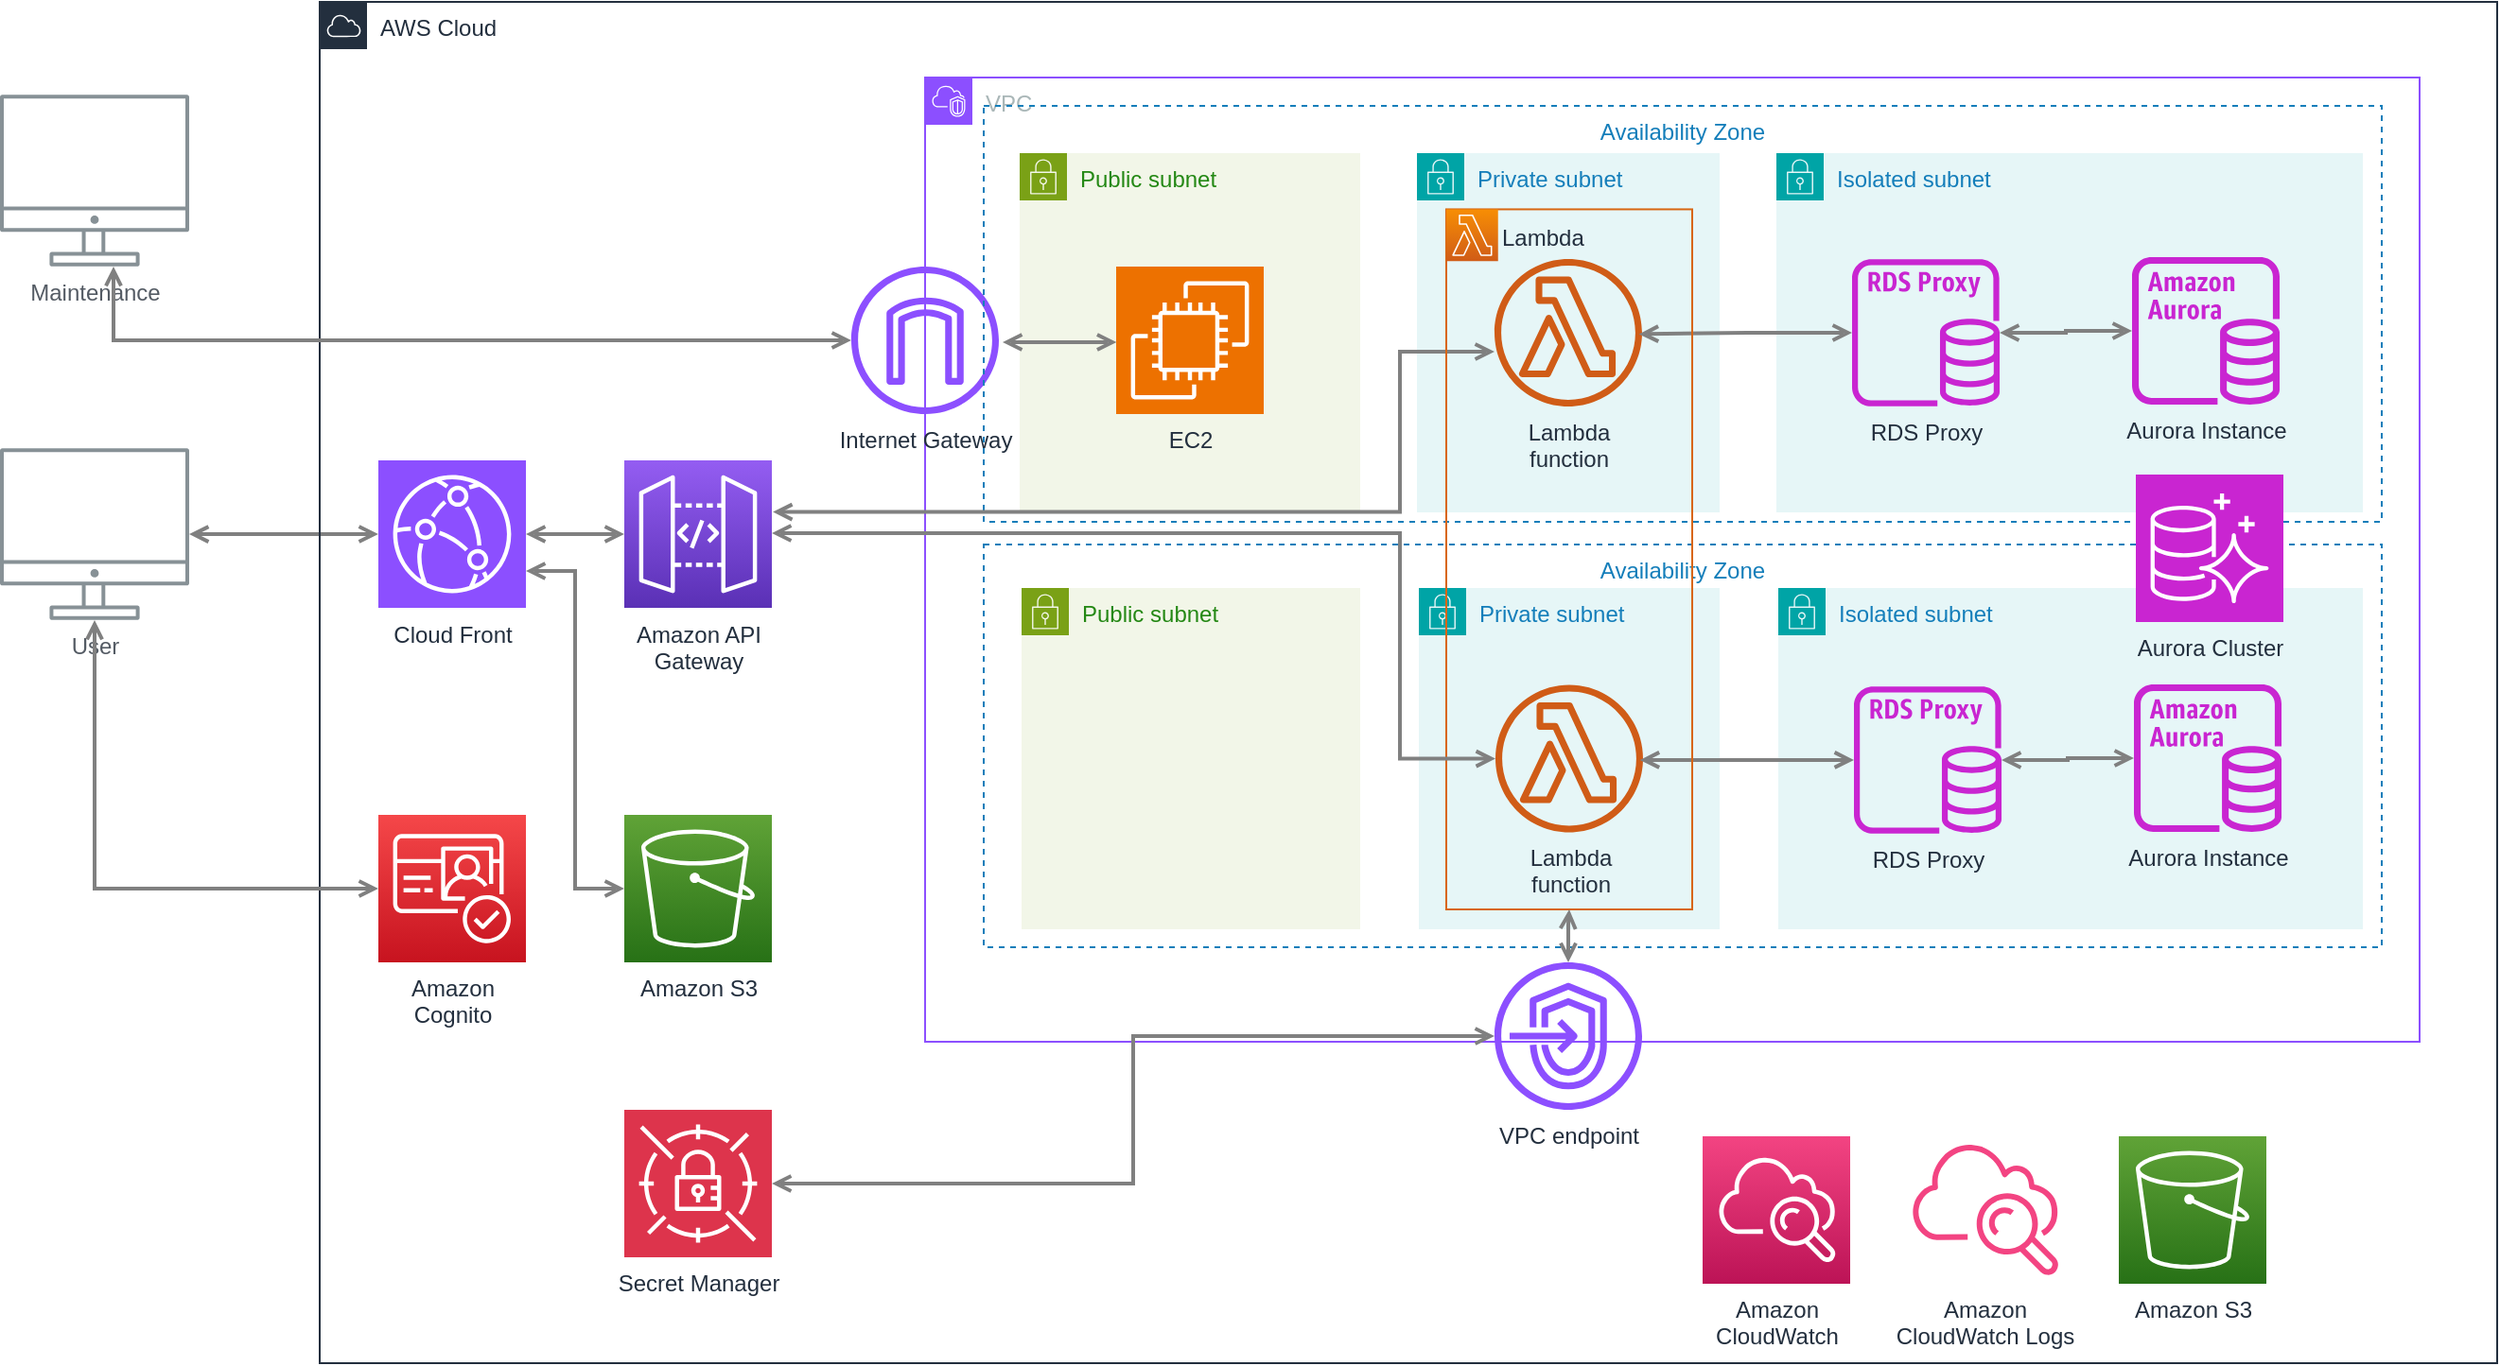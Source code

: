 <mxfile version="24.8.4">
  <diagram id="Ht1M8jgEwFfnCIfOTk4-" name="Page-1">
    <mxGraphModel dx="1908" dy="1145" grid="1" gridSize="10" guides="1" tooltips="1" connect="1" arrows="1" fold="1" page="1" pageScale="1" pageWidth="1169" pageHeight="827" math="0" shadow="0">
      <root>
        <mxCell id="0" />
        <mxCell id="1" parent="0" />
        <mxCell id="UmNjkbrYyaK0S5LqLpap-30" value="Isolated subnet" style="points=[[0,0],[0.25,0],[0.5,0],[0.75,0],[1,0],[1,0.25],[1,0.5],[1,0.75],[1,1],[0.75,1],[0.5,1],[0.25,1],[0,1],[0,0.75],[0,0.5],[0,0.25]];outlineConnect=0;gradientColor=none;html=1;whiteSpace=wrap;fontSize=12;fontStyle=0;container=1;pointerEvents=0;collapsible=0;recursiveResize=0;shape=mxgraph.aws4.group;grIcon=mxgraph.aws4.group_security_group;grStroke=0;strokeColor=#00A4A6;fillColor=#E6F6F7;verticalAlign=top;align=left;spacingLeft=30;fontColor=#147EBA;dashed=0;" vertex="1" parent="1">
          <mxGeometry x="980" y="310" width="309" height="180.5" as="geometry" />
        </mxCell>
        <mxCell id="UmNjkbrYyaK0S5LqLpap-31" value="RDS Proxy" style="sketch=0;outlineConnect=0;fontColor=#232F3E;gradientColor=none;fillColor=#C925D1;strokeColor=none;dashed=0;verticalLabelPosition=bottom;verticalAlign=top;align=center;html=1;fontSize=12;fontStyle=0;aspect=fixed;pointerEvents=1;shape=mxgraph.aws4.rds_proxy;" vertex="1" parent="UmNjkbrYyaK0S5LqLpap-30">
          <mxGeometry x="40" y="52" width="78" height="78" as="geometry" />
        </mxCell>
        <mxCell id="UmNjkbrYyaK0S5LqLpap-32" value="Aurora Instance" style="sketch=0;outlineConnect=0;fontColor=#232F3E;gradientColor=none;fillColor=#C925D1;strokeColor=none;dashed=0;verticalLabelPosition=bottom;verticalAlign=top;align=center;html=1;fontSize=12;fontStyle=0;aspect=fixed;pointerEvents=1;shape=mxgraph.aws4.aurora_instance;" vertex="1" parent="UmNjkbrYyaK0S5LqLpap-30">
          <mxGeometry x="188" y="51" width="78" height="78" as="geometry" />
        </mxCell>
        <mxCell id="UmNjkbrYyaK0S5LqLpap-33" style="edgeStyle=orthogonalEdgeStyle;rounded=0;orthogonalLoop=1;jettySize=auto;html=1;startArrow=open;startFill=0;endArrow=open;endFill=0;strokeWidth=2;strokeColor=#808080;" edge="1" parent="UmNjkbrYyaK0S5LqLpap-30" source="UmNjkbrYyaK0S5LqLpap-31" target="UmNjkbrYyaK0S5LqLpap-32">
          <mxGeometry relative="1" as="geometry">
            <mxPoint x="-272" y="282" as="sourcePoint" />
            <mxPoint x="-129.5" y="190.077" as="targetPoint" />
          </mxGeometry>
        </mxCell>
        <mxCell id="UEzPUAAOIrF-is8g5C7q-128" style="edgeStyle=orthogonalEdgeStyle;rounded=0;orthogonalLoop=1;jettySize=auto;html=1;startArrow=open;startFill=0;endArrow=open;endFill=0;strokeWidth=2;strokeColor=#808080;entryX=0;entryY=0.5;entryDx=0;entryDy=0;entryPerimeter=0;" parent="1" source="UEzPUAAOIrF-is8g5C7q-109" target="UmNjkbrYyaK0S5LqLpap-4" edge="1">
          <mxGeometry relative="1" as="geometry" />
        </mxCell>
        <mxCell id="UEzPUAAOIrF-is8g5C7q-109" value="User" style="outlineConnect=0;gradientColor=none;fontColor=#545B64;strokeColor=none;fillColor=#879196;dashed=0;verticalLabelPosition=bottom;verticalAlign=top;align=center;html=1;fontSize=12;fontStyle=0;aspect=fixed;shape=mxgraph.aws4.illustration_desktop;pointerEvents=1;labelBackgroundColor=#ffffff;" parent="1" vertex="1">
          <mxGeometry x="40" y="236" width="100" height="91" as="geometry" />
        </mxCell>
        <mxCell id="UmNjkbrYyaK0S5LqLpap-2" value="AWS Cloud" style="points=[[0,0],[0.25,0],[0.5,0],[0.75,0],[1,0],[1,0.25],[1,0.5],[1,0.75],[1,1],[0.75,1],[0.5,1],[0.25,1],[0,1],[0,0.75],[0,0.5],[0,0.25]];outlineConnect=0;gradientColor=none;html=1;whiteSpace=wrap;fontSize=12;fontStyle=0;container=1;pointerEvents=0;collapsible=0;recursiveResize=0;shape=mxgraph.aws4.group;grIcon=mxgraph.aws4.group_aws_cloud;strokeColor=#232F3E;fillColor=none;verticalAlign=top;align=left;spacingLeft=30;fontColor=#232F3E;dashed=0;" vertex="1" parent="1">
          <mxGeometry x="209" width="1151" height="720" as="geometry" />
        </mxCell>
        <mxCell id="UmNjkbrYyaK0S5LqLpap-15" value="VPC" style="points=[[0,0],[0.25,0],[0.5,0],[0.75,0],[1,0],[1,0.25],[1,0.5],[1,0.75],[1,1],[0.75,1],[0.5,1],[0.25,1],[0,1],[0,0.75],[0,0.5],[0,0.25]];outlineConnect=0;gradientColor=none;html=1;whiteSpace=wrap;fontSize=12;fontStyle=0;container=1;pointerEvents=0;collapsible=0;recursiveResize=0;shape=mxgraph.aws4.group;grIcon=mxgraph.aws4.group_vpc2;strokeColor=#8C4FFF;fillColor=none;verticalAlign=top;align=left;spacingLeft=30;fontColor=#AAB7B8;dashed=0;" vertex="1" parent="UmNjkbrYyaK0S5LqLpap-2">
          <mxGeometry x="320" y="40" width="790" height="510" as="geometry" />
        </mxCell>
        <mxCell id="UmNjkbrYyaK0S5LqLpap-12" value="Public subnet" style="points=[[0,0],[0.25,0],[0.5,0],[0.75,0],[1,0],[1,0.25],[1,0.5],[1,0.75],[1,1],[0.75,1],[0.5,1],[0.25,1],[0,1],[0,0.75],[0,0.5],[0,0.25]];outlineConnect=0;gradientColor=none;html=1;whiteSpace=wrap;fontSize=12;fontStyle=0;container=1;pointerEvents=0;collapsible=0;recursiveResize=0;shape=mxgraph.aws4.group;grIcon=mxgraph.aws4.group_security_group;grStroke=0;strokeColor=#7AA116;fillColor=#F2F6E8;verticalAlign=top;align=left;spacingLeft=30;fontColor=#248814;dashed=0;" vertex="1" parent="UmNjkbrYyaK0S5LqLpap-15">
          <mxGeometry x="50" y="40" width="180" height="190" as="geometry" />
        </mxCell>
        <mxCell id="UmNjkbrYyaK0S5LqLpap-22" value="EC2" style="sketch=0;points=[[0,0,0],[0.25,0,0],[0.5,0,0],[0.75,0,0],[1,0,0],[0,1,0],[0.25,1,0],[0.5,1,0],[0.75,1,0],[1,1,0],[0,0.25,0],[0,0.5,0],[0,0.75,0],[1,0.25,0],[1,0.5,0],[1,0.75,0]];outlineConnect=0;fontColor=#232F3E;fillColor=#ED7100;strokeColor=#ffffff;dashed=0;verticalLabelPosition=bottom;verticalAlign=top;align=center;html=1;fontSize=12;fontStyle=0;aspect=fixed;shape=mxgraph.aws4.resourceIcon;resIcon=mxgraph.aws4.ec2;" vertex="1" parent="UmNjkbrYyaK0S5LqLpap-12">
          <mxGeometry x="51" y="60" width="78" height="78" as="geometry" />
        </mxCell>
        <mxCell id="UmNjkbrYyaK0S5LqLpap-14" value="Private subnet" style="points=[[0,0],[0.25,0],[0.5,0],[0.75,0],[1,0],[1,0.25],[1,0.5],[1,0.75],[1,1],[0.75,1],[0.5,1],[0.25,1],[0,1],[0,0.75],[0,0.5],[0,0.25]];outlineConnect=0;gradientColor=none;html=1;whiteSpace=wrap;fontSize=12;fontStyle=0;container=1;pointerEvents=0;collapsible=0;recursiveResize=0;shape=mxgraph.aws4.group;grIcon=mxgraph.aws4.group_security_group;grStroke=0;strokeColor=#00A4A6;fillColor=#E6F6F7;verticalAlign=top;align=left;spacingLeft=30;fontColor=#147EBA;dashed=0;" vertex="1" parent="UmNjkbrYyaK0S5LqLpap-15">
          <mxGeometry x="260" y="40" width="160" height="190" as="geometry" />
        </mxCell>
        <mxCell id="UEzPUAAOIrF-is8g5C7q-115" value="Lambda&lt;br&gt;function" style="outlineConnect=0;fontColor=#232F3E;gradientColor=none;fillColor=#D05C17;strokeColor=none;dashed=0;verticalLabelPosition=bottom;verticalAlign=top;align=center;html=1;fontSize=12;fontStyle=0;aspect=fixed;pointerEvents=1;shape=mxgraph.aws4.lambda_function;labelBackgroundColor=none;" parent="UmNjkbrYyaK0S5LqLpap-14" vertex="1">
          <mxGeometry x="41" y="56" width="78" height="78" as="geometry" />
        </mxCell>
        <mxCell id="UmNjkbrYyaK0S5LqLpap-19" value="Isolated subnet" style="points=[[0,0],[0.25,0],[0.5,0],[0.75,0],[1,0],[1,0.25],[1,0.5],[1,0.75],[1,1],[0.75,1],[0.5,1],[0.25,1],[0,1],[0,0.75],[0,0.5],[0,0.25]];outlineConnect=0;gradientColor=none;html=1;whiteSpace=wrap;fontSize=12;fontStyle=0;container=1;pointerEvents=0;collapsible=0;recursiveResize=0;shape=mxgraph.aws4.group;grIcon=mxgraph.aws4.group_security_group;grStroke=0;strokeColor=#00A4A6;fillColor=#E6F6F7;verticalAlign=top;align=left;spacingLeft=30;fontColor=#147EBA;dashed=0;" vertex="1" parent="UmNjkbrYyaK0S5LqLpap-15">
          <mxGeometry x="450" y="40" width="310" height="190" as="geometry" />
        </mxCell>
        <mxCell id="UmNjkbrYyaK0S5LqLpap-9" value="RDS Proxy" style="sketch=0;outlineConnect=0;fontColor=#232F3E;gradientColor=none;fillColor=#C925D1;strokeColor=none;dashed=0;verticalLabelPosition=bottom;verticalAlign=top;align=center;html=1;fontSize=12;fontStyle=0;aspect=fixed;pointerEvents=1;shape=mxgraph.aws4.rds_proxy;" vertex="1" parent="UmNjkbrYyaK0S5LqLpap-19">
          <mxGeometry x="40" y="56" width="78" height="78" as="geometry" />
        </mxCell>
        <mxCell id="UmNjkbrYyaK0S5LqLpap-11" value="Aurora Instance" style="sketch=0;outlineConnect=0;fontColor=#232F3E;gradientColor=none;fillColor=#C925D1;strokeColor=none;dashed=0;verticalLabelPosition=bottom;verticalAlign=top;align=center;html=1;fontSize=12;fontStyle=0;aspect=fixed;pointerEvents=1;shape=mxgraph.aws4.aurora_instance;" vertex="1" parent="UmNjkbrYyaK0S5LqLpap-19">
          <mxGeometry x="188" y="55" width="78" height="78" as="geometry" />
        </mxCell>
        <mxCell id="UmNjkbrYyaK0S5LqLpap-20" style="edgeStyle=orthogonalEdgeStyle;rounded=0;orthogonalLoop=1;jettySize=auto;html=1;startArrow=open;startFill=0;endArrow=open;endFill=0;strokeWidth=2;strokeColor=#808080;" edge="1" parent="UmNjkbrYyaK0S5LqLpap-19" source="UmNjkbrYyaK0S5LqLpap-9" target="UmNjkbrYyaK0S5LqLpap-11">
          <mxGeometry relative="1" as="geometry">
            <mxPoint x="-272" y="282" as="sourcePoint" />
            <mxPoint x="-129.5" y="190.077" as="targetPoint" />
          </mxGeometry>
        </mxCell>
        <mxCell id="UmNjkbrYyaK0S5LqLpap-21" style="edgeStyle=orthogonalEdgeStyle;rounded=0;orthogonalLoop=1;jettySize=auto;html=1;startArrow=open;startFill=0;endArrow=open;endFill=0;strokeWidth=2;strokeColor=#808080;entryX=0.979;entryY=0.509;entryDx=0;entryDy=0;entryPerimeter=0;" edge="1" parent="UmNjkbrYyaK0S5LqLpap-15" source="UmNjkbrYyaK0S5LqLpap-9" target="UEzPUAAOIrF-is8g5C7q-115">
          <mxGeometry relative="1" as="geometry">
            <mxPoint x="-58" y="291" as="sourcePoint" />
            <mxPoint x="383" y="150" as="targetPoint" />
          </mxGeometry>
        </mxCell>
        <mxCell id="UmNjkbrYyaK0S5LqLpap-23" value="Internet Gateway" style="sketch=0;outlineConnect=0;fontColor=#232F3E;gradientColor=none;fillColor=#8C4FFF;strokeColor=none;dashed=0;verticalLabelPosition=bottom;verticalAlign=top;align=center;html=1;fontSize=12;fontStyle=0;aspect=fixed;pointerEvents=1;shape=mxgraph.aws4.internet_gateway;" vertex="1" parent="UmNjkbrYyaK0S5LqLpap-15">
          <mxGeometry x="-39" y="100" width="78" height="78" as="geometry" />
        </mxCell>
        <mxCell id="UmNjkbrYyaK0S5LqLpap-16" value="Availability Zone" style="fillColor=none;strokeColor=#147EBA;dashed=1;verticalAlign=top;fontStyle=0;fontColor=#147EBA;whiteSpace=wrap;html=1;" vertex="1" parent="UmNjkbrYyaK0S5LqLpap-15">
          <mxGeometry x="31" y="15" width="739" height="220" as="geometry" />
        </mxCell>
        <mxCell id="UmNjkbrYyaK0S5LqLpap-49" value="Availability Zone" style="fillColor=none;strokeColor=#147EBA;dashed=1;verticalAlign=top;fontStyle=0;fontColor=#147EBA;whiteSpace=wrap;html=1;" vertex="1" parent="UmNjkbrYyaK0S5LqLpap-15">
          <mxGeometry x="31" y="247" width="739" height="213" as="geometry" />
        </mxCell>
        <mxCell id="UmNjkbrYyaK0S5LqLpap-10" value="Aurora Cluster" style="sketch=0;points=[[0,0,0],[0.25,0,0],[0.5,0,0],[0.75,0,0],[1,0,0],[0,1,0],[0.25,1,0],[0.5,1,0],[0.75,1,0],[1,1,0],[0,0.25,0],[0,0.5,0],[0,0.75,0],[1,0.25,0],[1,0.5,0],[1,0.75,0]];outlineConnect=0;fontColor=#232F3E;fillColor=#C925D1;strokeColor=#ffffff;dashed=0;verticalLabelPosition=bottom;verticalAlign=top;align=center;html=1;fontSize=12;fontStyle=0;aspect=fixed;shape=mxgraph.aws4.resourceIcon;resIcon=mxgraph.aws4.aurora;" vertex="1" parent="UmNjkbrYyaK0S5LqLpap-15">
          <mxGeometry x="640" y="210" width="78" height="78" as="geometry" />
        </mxCell>
        <mxCell id="UmNjkbrYyaK0S5LqLpap-53" style="edgeStyle=orthogonalEdgeStyle;rounded=0;orthogonalLoop=1;jettySize=auto;html=1;startArrow=open;startFill=0;endArrow=open;endFill=0;strokeWidth=2;strokeColor=#808080;exitX=0.095;exitY=0.568;exitDx=0;exitDy=0;exitPerimeter=0;" edge="1" parent="UmNjkbrYyaK0S5LqLpap-15" source="UmNjkbrYyaK0S5LqLpap-16">
          <mxGeometry relative="1" as="geometry">
            <mxPoint x="-29" y="149" as="sourcePoint" />
            <mxPoint x="41" y="140" as="targetPoint" />
            <Array as="points">
              <mxPoint x="71" y="140" />
              <mxPoint x="71" y="140" />
            </Array>
          </mxGeometry>
        </mxCell>
        <mxCell id="UmNjkbrYyaK0S5LqLpap-4" value="Cloud Front" style="sketch=0;points=[[0,0,0],[0.25,0,0],[0.5,0,0],[0.75,0,0],[1,0,0],[0,1,0],[0.25,1,0],[0.5,1,0],[0.75,1,0],[1,1,0],[0,0.25,0],[0,0.5,0],[0,0.75,0],[1,0.25,0],[1,0.5,0],[1,0.75,0]];outlineConnect=0;fontColor=#232F3E;fillColor=#8C4FFF;strokeColor=#ffffff;dashed=0;verticalLabelPosition=bottom;verticalAlign=top;align=center;html=1;fontSize=12;fontStyle=0;aspect=fixed;shape=mxgraph.aws4.resourceIcon;resIcon=mxgraph.aws4.cloudfront;" vertex="1" parent="UmNjkbrYyaK0S5LqLpap-2">
          <mxGeometry x="31" y="242.5" width="78" height="78" as="geometry" />
        </mxCell>
        <mxCell id="UEzPUAAOIrF-is8g5C7q-111" value="Amazon &lt;br&gt;Cognito" style="outlineConnect=0;fontColor=#232F3E;gradientColor=#F54749;gradientDirection=north;fillColor=#C7131F;strokeColor=#ffffff;dashed=0;verticalLabelPosition=bottom;verticalAlign=top;align=center;html=1;fontSize=12;fontStyle=0;aspect=fixed;shape=mxgraph.aws4.resourceIcon;resIcon=mxgraph.aws4.cognito;labelBackgroundColor=#ffffff;" parent="UmNjkbrYyaK0S5LqLpap-2" vertex="1">
          <mxGeometry x="31" y="430" width="78" height="78" as="geometry" />
        </mxCell>
        <mxCell id="UEzPUAAOIrF-is8g5C7q-116" value="Amazon S3" style="outlineConnect=0;fontColor=#232F3E;gradientColor=#60A337;gradientDirection=north;fillColor=#277116;strokeColor=#ffffff;dashed=0;verticalLabelPosition=bottom;verticalAlign=top;align=center;html=1;fontSize=12;fontStyle=0;aspect=fixed;shape=mxgraph.aws4.resourceIcon;resIcon=mxgraph.aws4.s3;labelBackgroundColor=#ffffff;" parent="UmNjkbrYyaK0S5LqLpap-2" vertex="1">
          <mxGeometry x="161.0" y="430" width="78" height="78" as="geometry" />
        </mxCell>
        <mxCell id="UmNjkbrYyaK0S5LqLpap-6" style="edgeStyle=orthogonalEdgeStyle;rounded=0;orthogonalLoop=1;jettySize=auto;html=1;startArrow=open;startFill=0;endArrow=open;endFill=0;strokeWidth=2;strokeColor=#808080;entryX=1;entryY=0.75;entryDx=0;entryDy=0;entryPerimeter=0;" edge="1" parent="UmNjkbrYyaK0S5LqLpap-2" source="UEzPUAAOIrF-is8g5C7q-116" target="UmNjkbrYyaK0S5LqLpap-4">
          <mxGeometry relative="1" as="geometry">
            <mxPoint x="292" y="261" as="sourcePoint" />
            <mxPoint x="210" y="348" as="targetPoint" />
          </mxGeometry>
        </mxCell>
        <mxCell id="UEzPUAAOIrF-is8g5C7q-114" value="Amazon API&lt;br&gt;Gateway&lt;br&gt;" style="outlineConnect=0;fontColor=#232F3E;gradientColor=#945DF2;gradientDirection=north;fillColor=#5A30B5;strokeColor=#ffffff;dashed=0;verticalLabelPosition=bottom;verticalAlign=top;align=center;html=1;fontSize=12;fontStyle=0;aspect=fixed;shape=mxgraph.aws4.resourceIcon;resIcon=mxgraph.aws4.api_gateway;labelBackgroundColor=#ffffff;" parent="UmNjkbrYyaK0S5LqLpap-2" vertex="1">
          <mxGeometry x="161" y="242.5" width="78" height="78" as="geometry" />
        </mxCell>
        <mxCell id="UmNjkbrYyaK0S5LqLpap-8" style="edgeStyle=orthogonalEdgeStyle;rounded=0;orthogonalLoop=1;jettySize=auto;html=1;startArrow=open;startFill=0;endArrow=open;endFill=0;strokeWidth=2;strokeColor=#808080;entryX=1;entryY=0.5;entryDx=0;entryDy=0;entryPerimeter=0;" edge="1" parent="UmNjkbrYyaK0S5LqLpap-2" source="UEzPUAAOIrF-is8g5C7q-114" target="UmNjkbrYyaK0S5LqLpap-4">
          <mxGeometry relative="1" as="geometry">
            <mxPoint x="171" y="529" as="sourcePoint" />
            <mxPoint x="129" y="406" as="targetPoint" />
          </mxGeometry>
        </mxCell>
        <mxCell id="UEzPUAAOIrF-is8g5C7q-126" style="edgeStyle=orthogonalEdgeStyle;rounded=0;orthogonalLoop=1;jettySize=auto;html=1;startArrow=open;startFill=0;endArrow=open;endFill=0;strokeWidth=2;strokeColor=#808080;entryX=1.007;entryY=0.35;entryDx=0;entryDy=0;entryPerimeter=0;" parent="UmNjkbrYyaK0S5LqLpap-2" source="UEzPUAAOIrF-is8g5C7q-115" target="UEzPUAAOIrF-is8g5C7q-114" edge="1">
          <mxGeometry relative="1" as="geometry">
            <Array as="points">
              <mxPoint x="571" y="185" />
              <mxPoint x="571" y="270" />
            </Array>
          </mxGeometry>
        </mxCell>
        <mxCell id="UmNjkbrYyaK0S5LqLpap-25" value="Secret Manager" style="sketch=0;points=[[0,0,0],[0.25,0,0],[0.5,0,0],[0.75,0,0],[1,0,0],[0,1,0],[0.25,1,0],[0.5,1,0],[0.75,1,0],[1,1,0],[0,0.25,0],[0,0.5,0],[0,0.75,0],[1,0.25,0],[1,0.5,0],[1,0.75,0]];outlineConnect=0;fontColor=#232F3E;fillColor=#DD344C;strokeColor=#ffffff;dashed=0;verticalLabelPosition=bottom;verticalAlign=top;align=center;html=1;fontSize=12;fontStyle=0;aspect=fixed;shape=mxgraph.aws4.resourceIcon;resIcon=mxgraph.aws4.secrets_manager;" vertex="1" parent="UmNjkbrYyaK0S5LqLpap-2">
          <mxGeometry x="161" y="586" width="78" height="78" as="geometry" />
        </mxCell>
        <mxCell id="UmNjkbrYyaK0S5LqLpap-24" value="VPC endpoint" style="sketch=0;outlineConnect=0;fontColor=#232F3E;gradientColor=none;fillColor=#8C4FFF;strokeColor=none;dashed=0;verticalLabelPosition=bottom;verticalAlign=top;align=center;html=1;fontSize=12;fontStyle=0;aspect=fixed;pointerEvents=1;shape=mxgraph.aws4.endpoints;" vertex="1" parent="UmNjkbrYyaK0S5LqLpap-2">
          <mxGeometry x="621" y="508" width="78" height="78" as="geometry" />
        </mxCell>
        <mxCell id="UmNjkbrYyaK0S5LqLpap-48" style="edgeStyle=orthogonalEdgeStyle;rounded=0;orthogonalLoop=1;jettySize=auto;html=1;startArrow=open;startFill=0;endArrow=open;endFill=0;strokeWidth=2;strokeColor=#808080;entryX=1;entryY=0.5;entryDx=0;entryDy=0;entryPerimeter=0;" edge="1" parent="UmNjkbrYyaK0S5LqLpap-2" source="UmNjkbrYyaK0S5LqLpap-24" target="UmNjkbrYyaK0S5LqLpap-25">
          <mxGeometry relative="1" as="geometry">
            <mxPoint x="632" y="410" as="sourcePoint" />
            <mxPoint x="249" y="291" as="targetPoint" />
            <Array as="points" />
          </mxGeometry>
        </mxCell>
        <mxCell id="UEzPUAAOIrF-is8g5C7q-121" value="Amazon&lt;br&gt;CloudWatch&lt;br&gt;" style="outlineConnect=0;fontColor=#232F3E;gradientColor=#F34482;gradientDirection=north;fillColor=#BC1356;strokeColor=#ffffff;dashed=0;verticalLabelPosition=bottom;verticalAlign=top;align=center;html=1;fontSize=12;fontStyle=0;aspect=fixed;shape=mxgraph.aws4.resourceIcon;resIcon=mxgraph.aws4.cloudwatch;labelBackgroundColor=#ffffff;" parent="UmNjkbrYyaK0S5LqLpap-2" vertex="1">
          <mxGeometry x="731.0" y="600" width="78" height="78" as="geometry" />
        </mxCell>
        <mxCell id="UEzPUAAOIrF-is8g5C7q-123" value="Amazon&lt;br&gt;CloudWatch Logs&lt;br&gt;" style="outlineConnect=0;fontColor=#232F3E;gradientColor=none;gradientDirection=north;fillColor=#F34482;strokeColor=none;dashed=0;verticalLabelPosition=bottom;verticalAlign=top;align=center;html=1;fontSize=12;fontStyle=0;aspect=fixed;shape=mxgraph.aws4.cloudwatch;labelBackgroundColor=#ffffff;" parent="UmNjkbrYyaK0S5LqLpap-2" vertex="1">
          <mxGeometry x="841.0" y="600" width="78" height="78" as="geometry" />
        </mxCell>
        <mxCell id="UmNjkbrYyaK0S5LqLpap-54" value="Amazon S3" style="outlineConnect=0;fontColor=#232F3E;gradientColor=#60A337;gradientDirection=north;fillColor=#277116;strokeColor=#ffffff;dashed=0;verticalLabelPosition=bottom;verticalAlign=top;align=center;html=1;fontSize=12;fontStyle=0;aspect=fixed;shape=mxgraph.aws4.resourceIcon;resIcon=mxgraph.aws4.s3;labelBackgroundColor=#ffffff;" vertex="1" parent="UmNjkbrYyaK0S5LqLpap-2">
          <mxGeometry x="951.0" y="600" width="78" height="78" as="geometry" />
        </mxCell>
        <mxCell id="UmNjkbrYyaK0S5LqLpap-7" style="edgeStyle=orthogonalEdgeStyle;rounded=0;orthogonalLoop=1;jettySize=auto;html=1;startArrow=open;startFill=0;endArrow=open;endFill=0;strokeWidth=2;strokeColor=#808080;" edge="1" parent="1" source="UEzPUAAOIrF-is8g5C7q-111" target="UEzPUAAOIrF-is8g5C7q-109">
          <mxGeometry relative="1" as="geometry">
            <mxPoint x="299" y="238" as="sourcePoint" />
            <mxPoint x="60" y="370" as="targetPoint" />
          </mxGeometry>
        </mxCell>
        <mxCell id="UmNjkbrYyaK0S5LqLpap-26" value="Public subnet" style="points=[[0,0],[0.25,0],[0.5,0],[0.75,0],[1,0],[1,0.25],[1,0.5],[1,0.75],[1,1],[0.75,1],[0.5,1],[0.25,1],[0,1],[0,0.75],[0,0.5],[0,0.25]];outlineConnect=0;gradientColor=none;html=1;whiteSpace=wrap;fontSize=12;fontStyle=0;container=1;pointerEvents=0;collapsible=0;recursiveResize=0;shape=mxgraph.aws4.group;grIcon=mxgraph.aws4.group_security_group;grStroke=0;strokeColor=#7AA116;fillColor=#F2F6E8;verticalAlign=top;align=left;spacingLeft=30;fontColor=#248814;dashed=0;" vertex="1" parent="1">
          <mxGeometry x="580" y="310" width="179" height="180.5" as="geometry" />
        </mxCell>
        <mxCell id="UmNjkbrYyaK0S5LqLpap-28" value="Private subnet" style="points=[[0,0],[0.25,0],[0.5,0],[0.75,0],[1,0],[1,0.25],[1,0.5],[1,0.75],[1,1],[0.75,1],[0.5,1],[0.25,1],[0,1],[0,0.75],[0,0.5],[0,0.25]];outlineConnect=0;gradientColor=none;html=1;whiteSpace=wrap;fontSize=12;fontStyle=0;container=1;pointerEvents=0;collapsible=0;recursiveResize=0;shape=mxgraph.aws4.group;grIcon=mxgraph.aws4.group_security_group;grStroke=0;strokeColor=#00A4A6;fillColor=#E6F6F7;verticalAlign=top;align=left;spacingLeft=30;fontColor=#147EBA;dashed=0;" vertex="1" parent="1">
          <mxGeometry x="790" y="310" width="159" height="180.5" as="geometry" />
        </mxCell>
        <mxCell id="UmNjkbrYyaK0S5LqLpap-29" value="Lambda&lt;br&gt;function" style="outlineConnect=0;fontColor=#232F3E;gradientColor=none;fillColor=#D05C17;strokeColor=none;dashed=0;verticalLabelPosition=bottom;verticalAlign=top;align=center;html=1;fontSize=12;fontStyle=0;aspect=fixed;pointerEvents=1;shape=mxgraph.aws4.lambda_function;labelBackgroundColor=none;" vertex="1" parent="UmNjkbrYyaK0S5LqLpap-28">
          <mxGeometry x="40.5" y="51.25" width="78" height="78" as="geometry" />
        </mxCell>
        <mxCell id="UmNjkbrYyaK0S5LqLpap-34" style="edgeStyle=orthogonalEdgeStyle;rounded=0;orthogonalLoop=1;jettySize=auto;html=1;startArrow=open;startFill=0;endArrow=open;endFill=0;strokeWidth=2;strokeColor=#808080;entryX=0.979;entryY=0.509;entryDx=0;entryDy=0;entryPerimeter=0;" edge="1" parent="1" source="UmNjkbrYyaK0S5LqLpap-31" target="UmNjkbrYyaK0S5LqLpap-29">
          <mxGeometry relative="1" as="geometry">
            <mxPoint x="471" y="551.5" as="sourcePoint" />
            <mxPoint x="912" y="410.5" as="targetPoint" />
          </mxGeometry>
        </mxCell>
        <mxCell id="UmNjkbrYyaK0S5LqLpap-39" value="" style="group" vertex="1" connectable="0" parent="1">
          <mxGeometry x="804.5" y="120" width="130" height="360" as="geometry" />
        </mxCell>
        <mxCell id="UmNjkbrYyaK0S5LqLpap-37" value="" style="rounded=0;whiteSpace=wrap;html=1;fillColor=none;strokeColor=#D86613;" vertex="1" parent="UmNjkbrYyaK0S5LqLpap-39">
          <mxGeometry y="-10.286" width="130" height="370.286" as="geometry" />
        </mxCell>
        <mxCell id="UEzPUAAOIrF-is8g5C7q-113" value="Lambda" style="outlineConnect=0;fontColor=#232F3E;gradientColor=#F78E04;gradientDirection=north;fillColor=#D05C17;strokeColor=#ffffff;dashed=0;verticalLabelPosition=middle;verticalAlign=middle;align=left;html=1;fontSize=12;fontStyle=0;aspect=fixed;shape=mxgraph.aws4.resourceIcon;resIcon=mxgraph.aws4.lambda;labelBackgroundColor=none;spacingTop=3;labelPosition=right;" parent="UmNjkbrYyaK0S5LqLpap-39" vertex="1">
          <mxGeometry y="-10.286" width="27.368" height="27.368" as="geometry" />
        </mxCell>
        <mxCell id="UmNjkbrYyaK0S5LqLpap-40" style="edgeStyle=orthogonalEdgeStyle;rounded=0;orthogonalLoop=1;jettySize=auto;html=1;startArrow=open;startFill=0;endArrow=open;endFill=0;strokeWidth=2;strokeColor=#808080;" edge="1" parent="1" source="UmNjkbrYyaK0S5LqLpap-29" target="UEzPUAAOIrF-is8g5C7q-114">
          <mxGeometry relative="1" as="geometry">
            <mxPoint x="840" y="195" as="sourcePoint" />
            <mxPoint x="459" y="280" as="targetPoint" />
            <Array as="points">
              <mxPoint x="780" y="400" />
              <mxPoint x="780" y="281" />
            </Array>
          </mxGeometry>
        </mxCell>
        <mxCell id="UmNjkbrYyaK0S5LqLpap-42" style="edgeStyle=orthogonalEdgeStyle;rounded=0;orthogonalLoop=1;jettySize=auto;html=1;startArrow=open;startFill=0;endArrow=open;endFill=0;strokeWidth=2;strokeColor=#808080;entryX=0.5;entryY=1;entryDx=0;entryDy=0;" edge="1" parent="1" source="UmNjkbrYyaK0S5LqLpap-24" target="UmNjkbrYyaK0S5LqLpap-37">
          <mxGeometry relative="1" as="geometry">
            <mxPoint x="1030" y="411" as="sourcePoint" />
            <mxPoint x="917" y="411" as="targetPoint" />
          </mxGeometry>
        </mxCell>
        <mxCell id="UmNjkbrYyaK0S5LqLpap-50" value="Maintenance" style="outlineConnect=0;gradientColor=none;fontColor=#545B64;strokeColor=none;fillColor=#879196;dashed=0;verticalLabelPosition=bottom;verticalAlign=top;align=center;html=1;fontSize=12;fontStyle=0;aspect=fixed;shape=mxgraph.aws4.illustration_desktop;pointerEvents=1;labelBackgroundColor=#ffffff;" vertex="1" parent="1">
          <mxGeometry x="40" y="49" width="100" height="91" as="geometry" />
        </mxCell>
        <mxCell id="UmNjkbrYyaK0S5LqLpap-51" style="edgeStyle=orthogonalEdgeStyle;rounded=0;orthogonalLoop=1;jettySize=auto;html=1;startArrow=open;startFill=0;endArrow=open;endFill=0;strokeWidth=2;strokeColor=#808080;" edge="1" parent="1" source="UmNjkbrYyaK0S5LqLpap-23" target="UmNjkbrYyaK0S5LqLpap-50">
          <mxGeometry relative="1" as="geometry">
            <mxPoint x="840" y="195" as="sourcePoint" />
            <mxPoint x="459" y="280" as="targetPoint" />
            <Array as="points">
              <mxPoint x="100" y="179" />
            </Array>
          </mxGeometry>
        </mxCell>
      </root>
    </mxGraphModel>
  </diagram>
</mxfile>
